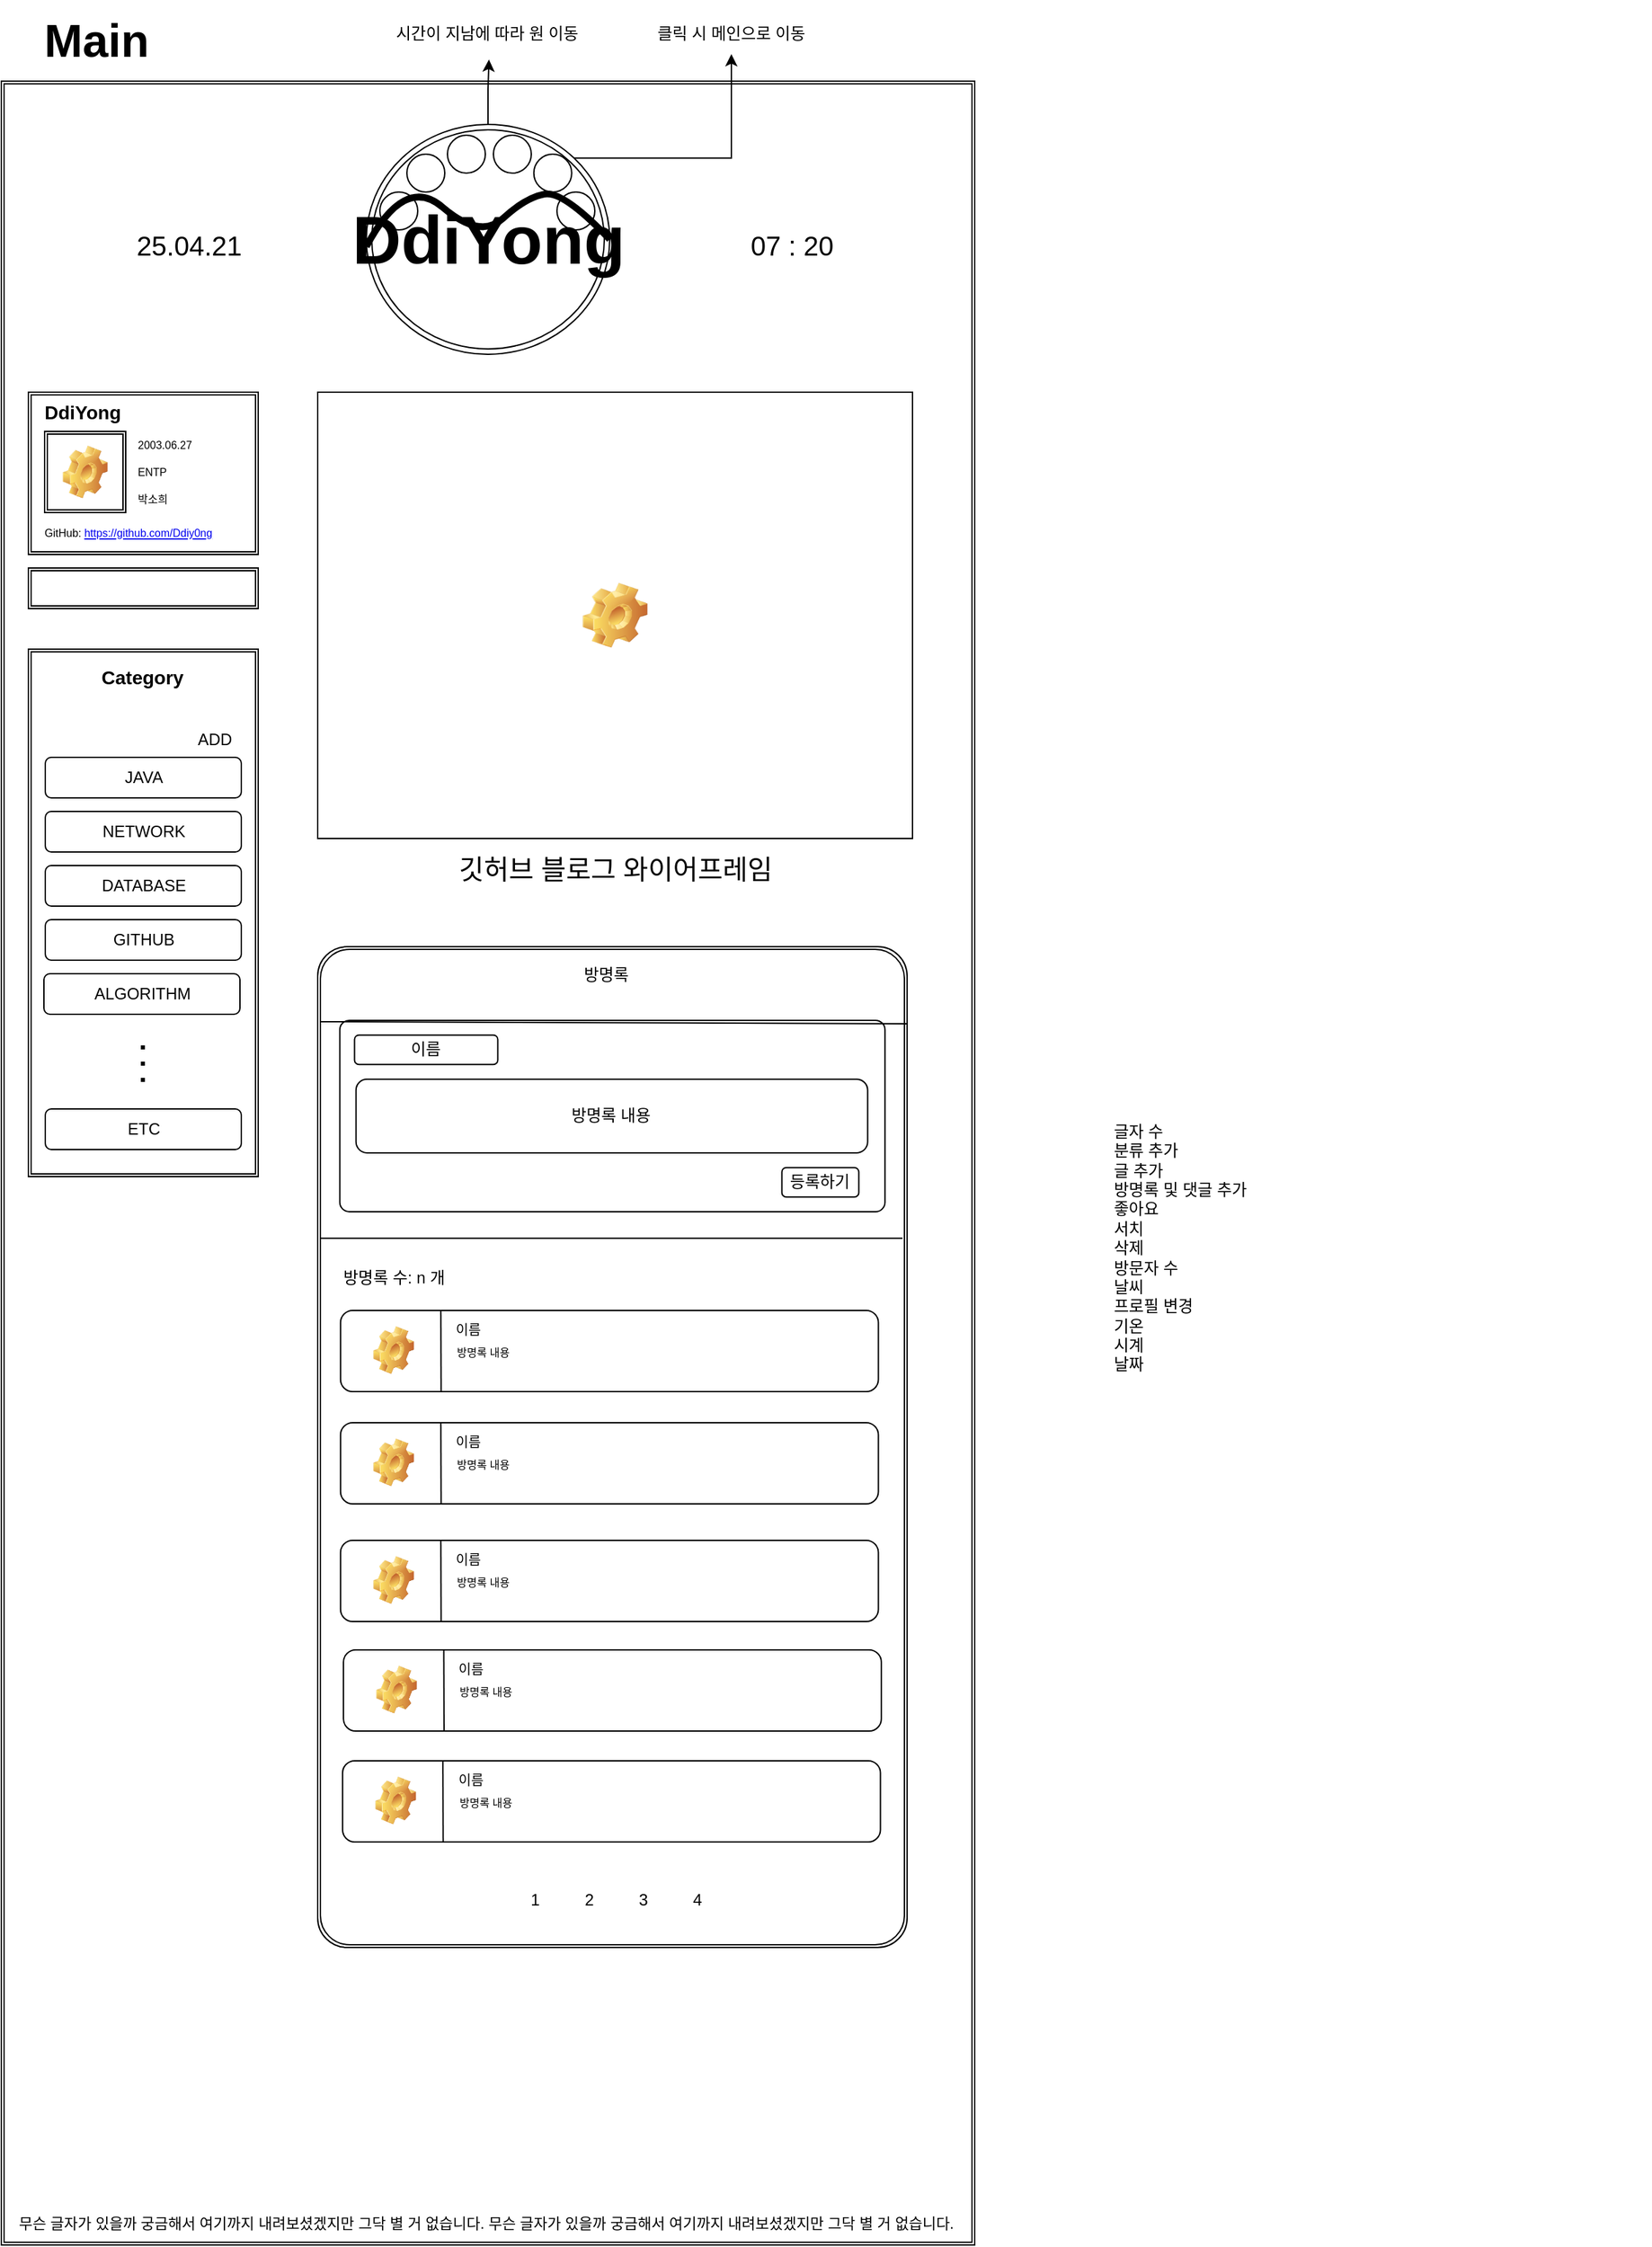 <mxfile version="26.2.13">
  <diagram name="페이지-1" id="YrowKhC8XpGCi4Z3ZPlr">
    <mxGraphModel dx="2320" dy="1276" grid="1" gridSize="10" guides="1" tooltips="1" connect="1" arrows="1" fold="1" page="1" pageScale="1" pageWidth="827" pageHeight="1169" math="0" shadow="0">
      <root>
        <mxCell id="0" />
        <mxCell id="1" parent="0" />
        <mxCell id="Sn3K7tCNImUQR9wXchcU-63" value="시간이 지남에 따라 원 이동" style="text;html=1;align=left;verticalAlign=middle;whiteSpace=wrap;rounded=0;" vertex="1" parent="1">
          <mxGeometry x="650" y="210" width="140" height="30" as="geometry" />
        </mxCell>
        <mxCell id="Sn3K7tCNImUQR9wXchcU-102" value="Main" style="text;strokeColor=none;fillColor=none;html=1;fontSize=34;fontStyle=1;verticalAlign=middle;align=center;" vertex="1" parent="1">
          <mxGeometry x="360" y="200" width="140" height="60" as="geometry" />
        </mxCell>
        <mxCell id="Sn3K7tCNImUQR9wXchcU-20" value="" style="shape=ext;double=1;rounded=0;whiteSpace=wrap;html=1;movable=1;resizable=1;rotatable=1;deletable=1;editable=1;locked=0;connectable=1;" vertex="1" parent="1">
          <mxGeometry x="360" y="260" width="720" height="1600" as="geometry" />
        </mxCell>
        <mxCell id="Sn3K7tCNImUQR9wXchcU-21" value="" style="group;movable=1;resizable=1;rotatable=1;deletable=1;editable=1;locked=0;connectable=1;" vertex="1" connectable="0" parent="1">
          <mxGeometry x="380" y="490" width="170" height="160" as="geometry" />
        </mxCell>
        <mxCell id="Sn3K7tCNImUQR9wXchcU-5" value="" style="shape=ext;double=1;rounded=0;whiteSpace=wrap;html=1;movable=1;resizable=1;rotatable=1;deletable=1;editable=1;locked=0;connectable=1;" vertex="1" parent="Sn3K7tCNImUQR9wXchcU-21">
          <mxGeometry width="170" height="120" as="geometry" />
        </mxCell>
        <mxCell id="Sn3K7tCNImUQR9wXchcU-6" value="" style="shape=ext;double=1;rounded=0;whiteSpace=wrap;html=1;movable=1;resizable=1;rotatable=1;deletable=1;editable=1;locked=0;connectable=1;" vertex="1" parent="Sn3K7tCNImUQR9wXchcU-21">
          <mxGeometry y="130" width="170" height="30" as="geometry" />
        </mxCell>
        <mxCell id="Sn3K7tCNImUQR9wXchcU-10" value="DdiYong" style="text;html=1;align=left;verticalAlign=middle;whiteSpace=wrap;rounded=0;fontSize=14;fontStyle=1;movable=1;resizable=1;rotatable=1;deletable=1;editable=1;locked=0;connectable=1;" vertex="1" parent="Sn3K7tCNImUQR9wXchcU-21">
          <mxGeometry x="10" y="5" width="60" height="20" as="geometry" />
        </mxCell>
        <mxCell id="Sn3K7tCNImUQR9wXchcU-11" value="2003.06.27" style="text;html=1;align=left;verticalAlign=middle;whiteSpace=wrap;rounded=0;fontSize=8;movable=1;resizable=1;rotatable=1;deletable=1;editable=1;locked=0;connectable=1;" vertex="1" parent="Sn3K7tCNImUQR9wXchcU-21">
          <mxGeometry x="79" y="29" width="60" height="20" as="geometry" />
        </mxCell>
        <mxCell id="Sn3K7tCNImUQR9wXchcU-13" value="ENTP" style="text;html=1;align=left;verticalAlign=middle;whiteSpace=wrap;rounded=0;fontSize=8;movable=1;resizable=1;rotatable=1;deletable=1;editable=1;locked=0;connectable=1;" vertex="1" parent="Sn3K7tCNImUQR9wXchcU-21">
          <mxGeometry x="79" y="49" width="60" height="20" as="geometry" />
        </mxCell>
        <mxCell id="Sn3K7tCNImUQR9wXchcU-14" value="박소희" style="text;html=1;align=left;verticalAlign=middle;whiteSpace=wrap;rounded=0;fontSize=8;movable=1;resizable=1;rotatable=1;deletable=1;editable=1;locked=0;connectable=1;" vertex="1" parent="Sn3K7tCNImUQR9wXchcU-21">
          <mxGeometry x="79" y="69" width="60" height="20" as="geometry" />
        </mxCell>
        <mxCell id="Sn3K7tCNImUQR9wXchcU-15" value="GitHub:&amp;nbsp;&lt;a href=&quot;https://github.com/Ddiy0ng&quot;&gt;https://github.com/Ddiy0ng&lt;/a&gt;" style="text;html=1;align=left;verticalAlign=middle;whiteSpace=wrap;rounded=0;fontSize=8;movable=1;resizable=1;rotatable=1;deletable=1;editable=1;locked=0;connectable=1;" vertex="1" parent="Sn3K7tCNImUQR9wXchcU-21">
          <mxGeometry x="10" y="89" width="160" height="30" as="geometry" />
        </mxCell>
        <mxCell id="Sn3K7tCNImUQR9wXchcU-17" value="" style="group;movable=1;resizable=1;rotatable=1;deletable=1;editable=1;locked=0;connectable=1;" vertex="1" connectable="0" parent="Sn3K7tCNImUQR9wXchcU-21">
          <mxGeometry x="12" y="29" width="60" height="60" as="geometry" />
        </mxCell>
        <mxCell id="Sn3K7tCNImUQR9wXchcU-8" value="" style="shape=ext;double=1;rounded=0;whiteSpace=wrap;html=1;movable=1;resizable=1;rotatable=1;deletable=1;editable=1;locked=0;connectable=1;" vertex="1" parent="Sn3K7tCNImUQR9wXchcU-17">
          <mxGeometry width="60" height="60" as="geometry" />
        </mxCell>
        <mxCell id="Sn3K7tCNImUQR9wXchcU-16" value="" style="shape=image;html=1;verticalLabelPosition=bottom;verticalAlign=top;imageAspect=1;aspect=fixed;image=img/clipart/Gear_128x128.png;movable=1;resizable=1;rotatable=1;deletable=1;editable=1;locked=0;connectable=1;" vertex="1" parent="Sn3K7tCNImUQR9wXchcU-17">
          <mxGeometry x="13.37" y="10.5" width="33.25" height="39" as="geometry" />
        </mxCell>
        <mxCell id="Sn3K7tCNImUQR9wXchcU-4" value="" style="shape=ext;double=1;rounded=0;whiteSpace=wrap;html=1;movable=1;resizable=1;rotatable=1;deletable=1;editable=1;locked=0;connectable=1;" vertex="1" parent="1">
          <mxGeometry x="380" y="680" width="170" height="390" as="geometry" />
        </mxCell>
        <mxCell id="Sn3K7tCNImUQR9wXchcU-27" value="무슨 글자가 있을까 궁금해서 여기까지 내려보셨겠지만 그닥 별 거 없습니다. 무슨 글자가 있을까 궁금해서 여기까지 내려보셨겠지만 그닥 별 거 없습니다." style="text;html=1;align=left;verticalAlign=middle;whiteSpace=wrap;rounded=0;fontSize=11;movable=1;resizable=1;rotatable=1;deletable=1;editable=1;locked=0;connectable=1;" vertex="1" parent="1">
          <mxGeometry x="371" y="1830" width="698" height="27" as="geometry" />
        </mxCell>
        <mxCell id="Sn3K7tCNImUQR9wXchcU-22" value="&lt;font style=&quot;font-size: 20px;&quot;&gt;깃허브 블로그 와이어프레임&lt;/font&gt;" style="icon;html=1;image=img/clipart/Gear_128x128.png;rounded=0;movable=1;resizable=1;rotatable=1;deletable=1;editable=1;locked=0;connectable=1;" vertex="1" parent="1">
          <mxGeometry x="594" y="490" width="440" height="330" as="geometry" />
        </mxCell>
        <mxCell id="Sn3K7tCNImUQR9wXchcU-45" value="" style="group" vertex="1" connectable="0" parent="1">
          <mxGeometry x="630" y="292" width="180" height="178" as="geometry" />
        </mxCell>
        <mxCell id="Sn3K7tCNImUQR9wXchcU-41" value="" style="ellipse;shape=doubleEllipse;whiteSpace=wrap;html=1;container=1;" vertex="1" parent="Sn3K7tCNImUQR9wXchcU-45">
          <mxGeometry width="180" height="170" as="geometry" />
        </mxCell>
        <mxCell id="Sn3K7tCNImUQR9wXchcU-56" value="" style="ellipse;whiteSpace=wrap;html=1;aspect=fixed;" vertex="1" parent="Sn3K7tCNImUQR9wXchcU-41">
          <mxGeometry x="123.88" y="22" width="28" height="28" as="geometry" />
        </mxCell>
        <mxCell id="Sn3K7tCNImUQR9wXchcU-58" value="" style="ellipse;whiteSpace=wrap;html=1;aspect=fixed;" vertex="1" parent="Sn3K7tCNImUQR9wXchcU-41">
          <mxGeometry x="94" y="8" width="28" height="28" as="geometry" />
        </mxCell>
        <mxCell id="Sn3K7tCNImUQR9wXchcU-60" value="" style="ellipse;whiteSpace=wrap;html=1;aspect=fixed;" vertex="1" parent="Sn3K7tCNImUQR9wXchcU-41">
          <mxGeometry x="30" y="22" width="28" height="28" as="geometry" />
        </mxCell>
        <mxCell id="Sn3K7tCNImUQR9wXchcU-52" value="" style="ellipse;whiteSpace=wrap;html=1;aspect=fixed;" vertex="1" parent="Sn3K7tCNImUQR9wXchcU-45">
          <mxGeometry x="141" y="50" width="28" height="28" as="geometry" />
        </mxCell>
        <mxCell id="Sn3K7tCNImUQR9wXchcU-59" value="" style="ellipse;whiteSpace=wrap;html=1;aspect=fixed;" vertex="1" parent="Sn3K7tCNImUQR9wXchcU-45">
          <mxGeometry x="60" y="8" width="28" height="28" as="geometry" />
        </mxCell>
        <mxCell id="Sn3K7tCNImUQR9wXchcU-61" value="" style="ellipse;whiteSpace=wrap;html=1;aspect=fixed;" vertex="1" parent="Sn3K7tCNImUQR9wXchcU-45">
          <mxGeometry x="10" y="50" width="28" height="28" as="geometry" />
        </mxCell>
        <mxCell id="Sn3K7tCNImUQR9wXchcU-34" value="" style="curved=1;endArrow=none;html=1;rounded=0;startFill=0;strokeColor=light-dark(#000000,#0C376B);strokeWidth=5;entryX=1;entryY=0.5;entryDx=0;entryDy=0;" edge="1" parent="Sn3K7tCNImUQR9wXchcU-45" target="Sn3K7tCNImUQR9wXchcU-41">
          <mxGeometry width="50" height="50" relative="1" as="geometry">
            <mxPoint y="90.312" as="sourcePoint" />
            <mxPoint x="168.188" y="85" as="targetPoint" />
            <Array as="points">
              <mxPoint x="28.125" y="37.188" />
              <mxPoint x="84.375" y="85" />
              <mxPoint x="117.562" y="54.188" />
              <mxPoint x="145.688" y="48.875" />
            </Array>
          </mxGeometry>
        </mxCell>
        <mxCell id="Sn3K7tCNImUQR9wXchcU-42" value="DdiYong" style="text;strokeColor=none;fillColor=none;html=1;fontSize=50;fontStyle=1;verticalAlign=middle;align=center;movable=1;resizable=1;rotatable=1;deletable=1;editable=1;locked=0;connectable=1;" vertex="1" parent="Sn3K7tCNImUQR9wXchcU-45">
          <mxGeometry x="28.125" y="58.443" width="123.75" height="53.125" as="geometry" />
        </mxCell>
        <mxCell id="Sn3K7tCNImUQR9wXchcU-53" value="07 : 20" style="text;html=1;align=center;verticalAlign=middle;whiteSpace=wrap;rounded=0;fontSize=20;" vertex="1" parent="1">
          <mxGeometry x="880" y="341" width="130" height="80" as="geometry" />
        </mxCell>
        <mxCell id="Sn3K7tCNImUQR9wXchcU-54" value="25.04.21" style="text;html=1;align=center;verticalAlign=middle;whiteSpace=wrap;rounded=0;fontSize=20;" vertex="1" parent="1">
          <mxGeometry x="434" y="341" width="130" height="80" as="geometry" />
        </mxCell>
        <mxCell id="Sn3K7tCNImUQR9wXchcU-99" value="" style="group" vertex="1" connectable="0" parent="1">
          <mxGeometry x="594" y="900" width="436.0" height="840" as="geometry" />
        </mxCell>
        <mxCell id="Sn3K7tCNImUQR9wXchcU-67" value="" style="shape=ext;double=1;rounded=1;whiteSpace=wrap;html=1;arcSize=5;" vertex="1" parent="Sn3K7tCNImUQR9wXchcU-99">
          <mxGeometry width="436" height="740" as="geometry" />
        </mxCell>
        <mxCell id="Sn3K7tCNImUQR9wXchcU-79" value="" style="group" connectable="0" vertex="1" parent="Sn3K7tCNImUQR9wXchcU-99">
          <mxGeometry x="2.06" y="4.356" width="430.55" height="211.244" as="geometry" />
        </mxCell>
        <mxCell id="Sn3K7tCNImUQR9wXchcU-80" value="방명록" style="text;html=1;align=center;verticalAlign=middle;whiteSpace=wrap;rounded=0;" vertex="1" parent="Sn3K7tCNImUQR9wXchcU-79">
          <mxGeometry x="179.305" width="65.4" height="32.667" as="geometry" />
        </mxCell>
        <mxCell id="Sn3K7tCNImUQR9wXchcU-82" value="" style="group" vertex="1" connectable="0" parent="Sn3K7tCNImUQR9wXchcU-79">
          <mxGeometry x="14.29" y="50.089" width="403.3" height="141.556" as="geometry" />
        </mxCell>
        <mxCell id="Sn3K7tCNImUQR9wXchcU-83" value="" style="rounded=1;whiteSpace=wrap;html=1;arcSize=5;" vertex="1" parent="Sn3K7tCNImUQR9wXchcU-82">
          <mxGeometry width="403.3" height="141.556" as="geometry" />
        </mxCell>
        <mxCell id="Sn3K7tCNImUQR9wXchcU-84" value="방명록 내용" style="rounded=1;whiteSpace=wrap;html=1;" vertex="1" parent="Sn3K7tCNImUQR9wXchcU-82">
          <mxGeometry x="11.99" y="43.556" width="378.47" height="54.444" as="geometry" />
        </mxCell>
        <mxCell id="Sn3K7tCNImUQR9wXchcU-85" value="이름" style="rounded=1;whiteSpace=wrap;html=1;" vertex="1" parent="Sn3K7tCNImUQR9wXchcU-82">
          <mxGeometry x="10.9" y="10.889" width="105.97" height="21.778" as="geometry" />
        </mxCell>
        <mxCell id="Sn3K7tCNImUQR9wXchcU-86" value="등록하기" style="rounded=1;whiteSpace=wrap;html=1;" vertex="1" parent="Sn3K7tCNImUQR9wXchcU-82">
          <mxGeometry x="327" y="108.889" width="56.92" height="21.778" as="geometry" />
        </mxCell>
        <mxCell id="Sn3K7tCNImUQR9wXchcU-87" value="" style="endArrow=none;html=1;rounded=0;" edge="1" parent="Sn3K7tCNImUQR9wXchcU-79">
          <mxGeometry width="50" height="50" relative="1" as="geometry">
            <mxPoint y="211.244" as="sourcePoint" />
            <mxPoint x="430.55" y="211.244" as="targetPoint" />
          </mxGeometry>
        </mxCell>
        <mxCell id="Sn3K7tCNImUQR9wXchcU-88" value="" style="group" vertex="1" connectable="0" parent="Sn3K7tCNImUQR9wXchcU-99">
          <mxGeometry x="16.9" y="269.002" width="414.2" height="142.314" as="geometry" />
        </mxCell>
        <mxCell id="Sn3K7tCNImUQR9wXchcU-202" value="" style="group" vertex="1" connectable="0" parent="Sn3K7tCNImUQR9wXchcU-88">
          <mxGeometry y="-1.997" width="397.85" height="61.997" as="geometry" />
        </mxCell>
        <mxCell id="Sn3K7tCNImUQR9wXchcU-90" value="" style="rounded=1;whiteSpace=wrap;html=1;container=0;" vertex="1" parent="Sn3K7tCNImUQR9wXchcU-202">
          <mxGeometry y="1.997" width="397.85" height="60" as="geometry" />
        </mxCell>
        <mxCell id="Sn3K7tCNImUQR9wXchcU-92" value="이름" style="text;html=1;align=center;verticalAlign=middle;whiteSpace=wrap;rounded=0;fontSize=10;container=0;" vertex="1" parent="Sn3K7tCNImUQR9wXchcU-202">
          <mxGeometry x="62.2" width="65.4" height="32.667" as="geometry" />
        </mxCell>
        <mxCell id="Sn3K7tCNImUQR9wXchcU-73" value="방명록 내용" style="text;html=1;align=center;verticalAlign=middle;whiteSpace=wrap;rounded=0;fontSize=8;container=0;" vertex="1" parent="Sn3K7tCNImUQR9wXchcU-202">
          <mxGeometry x="40.2" y="16.331" width="130.8" height="32.667" as="geometry" />
        </mxCell>
        <mxCell id="Sn3K7tCNImUQR9wXchcU-199" value="" style="endArrow=none;html=1;rounded=0;exitX=0.187;exitY=0.994;exitDx=0;exitDy=0;exitPerimeter=0;" edge="1" parent="Sn3K7tCNImUQR9wXchcU-202" source="Sn3K7tCNImUQR9wXchcU-90">
          <mxGeometry width="50" height="50" relative="1" as="geometry">
            <mxPoint x="74.2" y="58.974" as="sourcePoint" />
            <mxPoint x="74.2" y="1.974" as="targetPoint" />
          </mxGeometry>
        </mxCell>
        <mxCell id="Sn3K7tCNImUQR9wXchcU-200" value="" style="shape=image;html=1;verticalLabelPosition=bottom;verticalAlign=top;imageAspect=1;aspect=fixed;image=img/clipart/Gear_128x128.png;container=0;" vertex="1" parent="Sn3K7tCNImUQR9wXchcU-202">
          <mxGeometry x="24.2" y="13.657" width="30.13" height="35.34" as="geometry" />
        </mxCell>
        <mxCell id="Sn3K7tCNImUQR9wXchcU-81" value="" style="endArrow=none;html=1;rounded=0;exitX=0.004;exitY=0.075;exitDx=0;exitDy=0;exitPerimeter=0;elbow=vertical;entryX=1.001;entryY=0.077;entryDx=0;entryDy=0;entryPerimeter=0;" edge="1" parent="Sn3K7tCNImUQR9wXchcU-99" source="Sn3K7tCNImUQR9wXchcU-67" target="Sn3K7tCNImUQR9wXchcU-67">
          <mxGeometry width="50" height="50" relative="1" as="geometry">
            <mxPoint x="13.08" y="26.863" as="sourcePoint" />
            <mxPoint x="425.1" y="27.222" as="targetPoint" />
          </mxGeometry>
        </mxCell>
        <mxCell id="Sn3K7tCNImUQR9wXchcU-201" value="방명록 수: n 개" style="text;html=1;align=left;verticalAlign=middle;whiteSpace=wrap;rounded=0;" vertex="1" parent="Sn3K7tCNImUQR9wXchcU-99">
          <mxGeometry x="16.9" y="230" width="143.1" height="30" as="geometry" />
        </mxCell>
        <mxCell id="Sn3K7tCNImUQR9wXchcU-204" value="" style="group" vertex="1" connectable="0" parent="Sn3K7tCNImUQR9wXchcU-99">
          <mxGeometry x="16.9" y="349.996" width="397.85" height="61.997" as="geometry" />
        </mxCell>
        <mxCell id="Sn3K7tCNImUQR9wXchcU-205" value="" style="rounded=1;whiteSpace=wrap;html=1;container=0;" vertex="1" parent="Sn3K7tCNImUQR9wXchcU-204">
          <mxGeometry y="1.997" width="397.85" height="60" as="geometry" />
        </mxCell>
        <mxCell id="Sn3K7tCNImUQR9wXchcU-206" value="이름" style="text;html=1;align=center;verticalAlign=middle;whiteSpace=wrap;rounded=0;fontSize=10;container=0;" vertex="1" parent="Sn3K7tCNImUQR9wXchcU-204">
          <mxGeometry x="62.2" width="65.4" height="32.667" as="geometry" />
        </mxCell>
        <mxCell id="Sn3K7tCNImUQR9wXchcU-207" value="방명록 내용" style="text;html=1;align=center;verticalAlign=middle;whiteSpace=wrap;rounded=0;fontSize=8;container=0;" vertex="1" parent="Sn3K7tCNImUQR9wXchcU-204">
          <mxGeometry x="40.2" y="16.331" width="130.8" height="32.667" as="geometry" />
        </mxCell>
        <mxCell id="Sn3K7tCNImUQR9wXchcU-208" value="" style="endArrow=none;html=1;rounded=0;exitX=0.187;exitY=0.994;exitDx=0;exitDy=0;exitPerimeter=0;" edge="1" parent="Sn3K7tCNImUQR9wXchcU-204" source="Sn3K7tCNImUQR9wXchcU-205">
          <mxGeometry width="50" height="50" relative="1" as="geometry">
            <mxPoint x="74.2" y="58.974" as="sourcePoint" />
            <mxPoint x="74.2" y="1.974" as="targetPoint" />
          </mxGeometry>
        </mxCell>
        <mxCell id="Sn3K7tCNImUQR9wXchcU-209" value="" style="shape=image;html=1;verticalLabelPosition=bottom;verticalAlign=top;imageAspect=1;aspect=fixed;image=img/clipart/Gear_128x128.png;container=0;" vertex="1" parent="Sn3K7tCNImUQR9wXchcU-204">
          <mxGeometry x="24.2" y="13.657" width="30.13" height="35.34" as="geometry" />
        </mxCell>
        <mxCell id="Sn3K7tCNImUQR9wXchcU-210" value="" style="group" vertex="1" connectable="0" parent="Sn3K7tCNImUQR9wXchcU-99">
          <mxGeometry x="16.9" y="436.996" width="397.85" height="61.997" as="geometry" />
        </mxCell>
        <mxCell id="Sn3K7tCNImUQR9wXchcU-211" value="" style="rounded=1;whiteSpace=wrap;html=1;container=0;" vertex="1" parent="Sn3K7tCNImUQR9wXchcU-210">
          <mxGeometry y="1.997" width="397.85" height="60" as="geometry" />
        </mxCell>
        <mxCell id="Sn3K7tCNImUQR9wXchcU-212" value="이름" style="text;html=1;align=center;verticalAlign=middle;whiteSpace=wrap;rounded=0;fontSize=10;container=0;" vertex="1" parent="Sn3K7tCNImUQR9wXchcU-210">
          <mxGeometry x="62.2" width="65.4" height="32.667" as="geometry" />
        </mxCell>
        <mxCell id="Sn3K7tCNImUQR9wXchcU-213" value="방명록 내용" style="text;html=1;align=center;verticalAlign=middle;whiteSpace=wrap;rounded=0;fontSize=8;container=0;" vertex="1" parent="Sn3K7tCNImUQR9wXchcU-210">
          <mxGeometry x="40.2" y="16.331" width="130.8" height="32.667" as="geometry" />
        </mxCell>
        <mxCell id="Sn3K7tCNImUQR9wXchcU-214" value="" style="endArrow=none;html=1;rounded=0;exitX=0.187;exitY=0.994;exitDx=0;exitDy=0;exitPerimeter=0;" edge="1" parent="Sn3K7tCNImUQR9wXchcU-210" source="Sn3K7tCNImUQR9wXchcU-211">
          <mxGeometry width="50" height="50" relative="1" as="geometry">
            <mxPoint x="74.2" y="58.974" as="sourcePoint" />
            <mxPoint x="74.2" y="1.974" as="targetPoint" />
          </mxGeometry>
        </mxCell>
        <mxCell id="Sn3K7tCNImUQR9wXchcU-215" value="" style="shape=image;html=1;verticalLabelPosition=bottom;verticalAlign=top;imageAspect=1;aspect=fixed;image=img/clipart/Gear_128x128.png;container=0;" vertex="1" parent="Sn3K7tCNImUQR9wXchcU-210">
          <mxGeometry x="24.2" y="13.657" width="30.13" height="35.34" as="geometry" />
        </mxCell>
        <mxCell id="Sn3K7tCNImUQR9wXchcU-216" value="" style="group" vertex="1" connectable="0" parent="Sn3K7tCNImUQR9wXchcU-99">
          <mxGeometry x="19.07" y="517.996" width="397.85" height="61.997" as="geometry" />
        </mxCell>
        <mxCell id="Sn3K7tCNImUQR9wXchcU-217" value="" style="rounded=1;whiteSpace=wrap;html=1;container=0;" vertex="1" parent="Sn3K7tCNImUQR9wXchcU-216">
          <mxGeometry y="1.997" width="397.85" height="60" as="geometry" />
        </mxCell>
        <mxCell id="Sn3K7tCNImUQR9wXchcU-218" value="이름" style="text;html=1;align=center;verticalAlign=middle;whiteSpace=wrap;rounded=0;fontSize=10;container=0;" vertex="1" parent="Sn3K7tCNImUQR9wXchcU-216">
          <mxGeometry x="62.2" width="65.4" height="32.667" as="geometry" />
        </mxCell>
        <mxCell id="Sn3K7tCNImUQR9wXchcU-219" value="방명록 내용" style="text;html=1;align=center;verticalAlign=middle;whiteSpace=wrap;rounded=0;fontSize=8;container=0;" vertex="1" parent="Sn3K7tCNImUQR9wXchcU-216">
          <mxGeometry x="40.2" y="16.331" width="130.8" height="32.667" as="geometry" />
        </mxCell>
        <mxCell id="Sn3K7tCNImUQR9wXchcU-220" value="" style="endArrow=none;html=1;rounded=0;exitX=0.187;exitY=0.994;exitDx=0;exitDy=0;exitPerimeter=0;" edge="1" parent="Sn3K7tCNImUQR9wXchcU-216" source="Sn3K7tCNImUQR9wXchcU-217">
          <mxGeometry width="50" height="50" relative="1" as="geometry">
            <mxPoint x="74.2" y="58.974" as="sourcePoint" />
            <mxPoint x="74.2" y="1.974" as="targetPoint" />
          </mxGeometry>
        </mxCell>
        <mxCell id="Sn3K7tCNImUQR9wXchcU-221" value="" style="shape=image;html=1;verticalLabelPosition=bottom;verticalAlign=top;imageAspect=1;aspect=fixed;image=img/clipart/Gear_128x128.png;container=0;" vertex="1" parent="Sn3K7tCNImUQR9wXchcU-216">
          <mxGeometry x="24.2" y="13.657" width="30.13" height="35.34" as="geometry" />
        </mxCell>
        <mxCell id="Sn3K7tCNImUQR9wXchcU-222" value="" style="group" vertex="1" connectable="0" parent="Sn3K7tCNImUQR9wXchcU-99">
          <mxGeometry x="18.41" y="599.996" width="397.85" height="61.997" as="geometry" />
        </mxCell>
        <mxCell id="Sn3K7tCNImUQR9wXchcU-223" value="" style="rounded=1;whiteSpace=wrap;html=1;container=0;" vertex="1" parent="Sn3K7tCNImUQR9wXchcU-222">
          <mxGeometry y="1.997" width="397.85" height="60" as="geometry" />
        </mxCell>
        <mxCell id="Sn3K7tCNImUQR9wXchcU-224" value="이름" style="text;html=1;align=center;verticalAlign=middle;whiteSpace=wrap;rounded=0;fontSize=10;container=0;" vertex="1" parent="Sn3K7tCNImUQR9wXchcU-222">
          <mxGeometry x="62.2" width="65.4" height="32.667" as="geometry" />
        </mxCell>
        <mxCell id="Sn3K7tCNImUQR9wXchcU-225" value="방명록 내용" style="text;html=1;align=center;verticalAlign=middle;whiteSpace=wrap;rounded=0;fontSize=8;container=0;" vertex="1" parent="Sn3K7tCNImUQR9wXchcU-222">
          <mxGeometry x="40.2" y="16.331" width="130.8" height="32.667" as="geometry" />
        </mxCell>
        <mxCell id="Sn3K7tCNImUQR9wXchcU-226" value="" style="endArrow=none;html=1;rounded=0;exitX=0.187;exitY=0.994;exitDx=0;exitDy=0;exitPerimeter=0;" edge="1" parent="Sn3K7tCNImUQR9wXchcU-222" source="Sn3K7tCNImUQR9wXchcU-223">
          <mxGeometry width="50" height="50" relative="1" as="geometry">
            <mxPoint x="74.2" y="58.974" as="sourcePoint" />
            <mxPoint x="74.2" y="1.974" as="targetPoint" />
          </mxGeometry>
        </mxCell>
        <mxCell id="Sn3K7tCNImUQR9wXchcU-227" value="" style="shape=image;html=1;verticalLabelPosition=bottom;verticalAlign=top;imageAspect=1;aspect=fixed;image=img/clipart/Gear_128x128.png;container=0;" vertex="1" parent="Sn3K7tCNImUQR9wXchcU-222">
          <mxGeometry x="24.2" y="13.657" width="30.13" height="35.34" as="geometry" />
        </mxCell>
        <mxCell id="Sn3K7tCNImUQR9wXchcU-177" value="" style="group" vertex="1" connectable="0" parent="1">
          <mxGeometry x="745" y="1590" width="140" height="30" as="geometry" />
        </mxCell>
        <mxCell id="Sn3K7tCNImUQR9wXchcU-104" value="1" style="text;html=1;align=center;verticalAlign=middle;whiteSpace=wrap;rounded=0;" vertex="1" parent="Sn3K7tCNImUQR9wXchcU-177">
          <mxGeometry width="20" height="30" as="geometry" />
        </mxCell>
        <mxCell id="Sn3K7tCNImUQR9wXchcU-105" value="2" style="text;html=1;align=center;verticalAlign=middle;whiteSpace=wrap;rounded=0;" vertex="1" parent="Sn3K7tCNImUQR9wXchcU-177">
          <mxGeometry x="40" width="20" height="30" as="geometry" />
        </mxCell>
        <mxCell id="Sn3K7tCNImUQR9wXchcU-108" value="3" style="text;html=1;align=center;verticalAlign=middle;whiteSpace=wrap;rounded=0;" vertex="1" parent="Sn3K7tCNImUQR9wXchcU-177">
          <mxGeometry x="80" width="20" height="30" as="geometry" />
        </mxCell>
        <mxCell id="Sn3K7tCNImUQR9wXchcU-174" value="4" style="text;html=1;align=center;verticalAlign=middle;whiteSpace=wrap;rounded=0;" vertex="1" parent="Sn3K7tCNImUQR9wXchcU-177">
          <mxGeometry x="120" width="20" height="30" as="geometry" />
        </mxCell>
        <mxCell id="Sn3K7tCNImUQR9wXchcU-179" value="클릭 시 메인으로 이동" style="text;html=1;align=center;verticalAlign=middle;whiteSpace=wrap;rounded=0;" vertex="1" parent="1">
          <mxGeometry x="840" y="210" width="120" height="30" as="geometry" />
        </mxCell>
        <mxCell id="Sn3K7tCNImUQR9wXchcU-178" style="edgeStyle=orthogonalEdgeStyle;rounded=0;orthogonalLoop=1;jettySize=auto;html=1;exitX=1;exitY=0;exitDx=0;exitDy=0;" edge="1" parent="1" source="Sn3K7tCNImUQR9wXchcU-41" target="Sn3K7tCNImUQR9wXchcU-179">
          <mxGeometry relative="1" as="geometry">
            <mxPoint x="930" y="190" as="targetPoint" />
          </mxGeometry>
        </mxCell>
        <mxCell id="Sn3K7tCNImUQR9wXchcU-65" style="edgeStyle=orthogonalEdgeStyle;rounded=0;orthogonalLoop=1;jettySize=auto;html=1;exitX=0.5;exitY=0;exitDx=0;exitDy=0;entryX=0.505;entryY=1.135;entryDx=0;entryDy=0;entryPerimeter=0;" edge="1" parent="1" source="Sn3K7tCNImUQR9wXchcU-41" target="Sn3K7tCNImUQR9wXchcU-63">
          <mxGeometry relative="1" as="geometry" />
        </mxCell>
        <mxCell id="Sn3K7tCNImUQR9wXchcU-181" value="Category" style="text;strokeColor=none;fillColor=none;html=1;fontSize=14;fontStyle=1;verticalAlign=middle;align=center;" vertex="1" parent="1">
          <mxGeometry x="431" y="681" width="66" height="40" as="geometry" />
        </mxCell>
        <mxCell id="Sn3K7tCNImUQR9wXchcU-186" value="JAVA" style="rounded=1;whiteSpace=wrap;html=1;" vertex="1" parent="1">
          <mxGeometry x="392.5" y="760" width="145" height="30" as="geometry" />
        </mxCell>
        <mxCell id="Sn3K7tCNImUQR9wXchcU-187" value="NETWORK" style="rounded=1;whiteSpace=wrap;html=1;" vertex="1" parent="1">
          <mxGeometry x="392.5" y="800" width="145" height="30" as="geometry" />
        </mxCell>
        <mxCell id="Sn3K7tCNImUQR9wXchcU-189" value="ALGORITHM" style="rounded=1;whiteSpace=wrap;html=1;" vertex="1" parent="1">
          <mxGeometry x="391.5" y="920" width="145" height="30" as="geometry" />
        </mxCell>
        <mxCell id="Sn3K7tCNImUQR9wXchcU-190" value="GITHUB" style="rounded=1;whiteSpace=wrap;html=1;" vertex="1" parent="1">
          <mxGeometry x="392.5" y="880" width="145" height="30" as="geometry" />
        </mxCell>
        <mxCell id="Sn3K7tCNImUQR9wXchcU-191" value="DATABASE" style="rounded=1;whiteSpace=wrap;html=1;" vertex="1" parent="1">
          <mxGeometry x="392.5" y="840" width="145" height="30" as="geometry" />
        </mxCell>
        <mxCell id="Sn3K7tCNImUQR9wXchcU-193" value="" style="endArrow=none;dashed=1;html=1;dashPattern=1 3;strokeWidth=3;rounded=0;spacing=6;" edge="1" parent="1">
          <mxGeometry width="50" height="50" relative="1" as="geometry">
            <mxPoint x="464.69" y="1000" as="sourcePoint" />
            <mxPoint x="464.69" y="970" as="targetPoint" />
          </mxGeometry>
        </mxCell>
        <mxCell id="Sn3K7tCNImUQR9wXchcU-194" value="ETC" style="rounded=1;whiteSpace=wrap;html=1;" vertex="1" parent="1">
          <mxGeometry x="392.5" y="1020" width="145" height="30" as="geometry" />
        </mxCell>
        <mxCell id="Sn3K7tCNImUQR9wXchcU-195" value="ADD" style="text;html=1;align=center;verticalAlign=middle;whiteSpace=wrap;rounded=0;fontSize=12;" vertex="1" parent="1">
          <mxGeometry x="500" y="737" width="35.5" height="20" as="geometry" />
        </mxCell>
        <mxCell id="Sn3K7tCNImUQR9wXchcU-229" value="글자 수&lt;div&gt;분류 추가&lt;/div&gt;&lt;div&gt;글 추가&lt;/div&gt;&lt;div&gt;방명록 및 댓글 추가&lt;/div&gt;&lt;div&gt;좋아요&lt;/div&gt;&lt;div&gt;서치&lt;/div&gt;&lt;div&gt;삭제&lt;/div&gt;&lt;div&gt;방문자 수&lt;/div&gt;&lt;div&gt;날씨&lt;/div&gt;&lt;div&gt;프로필 변경&lt;/div&gt;&lt;div&gt;기온&lt;/div&gt;&lt;div&gt;시계&lt;/div&gt;&lt;div&gt;날짜&lt;/div&gt;&lt;div&gt;&lt;br&gt;&lt;/div&gt;" style="text;html=1;align=left;verticalAlign=middle;whiteSpace=wrap;rounded=0;" vertex="1" parent="1">
          <mxGeometry x="1181" y="950" width="399" height="360" as="geometry" />
        </mxCell>
      </root>
    </mxGraphModel>
  </diagram>
</mxfile>
